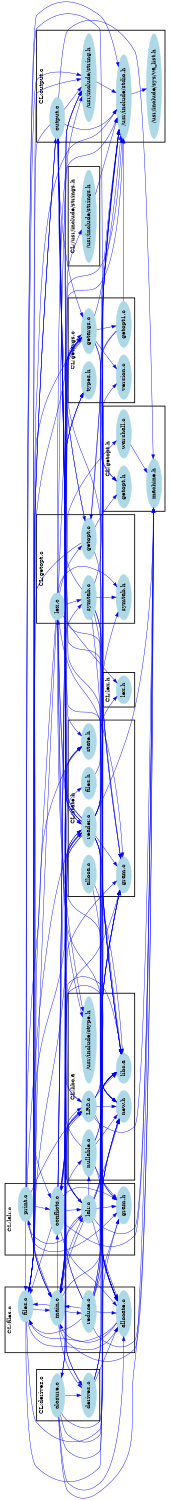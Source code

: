 digraph G {
size = "10,10";
rotate = 90;
subgraph cluster0 {
label = "CL:files.c";
color = black;
style = bold;
"files.c"[label="files.c",shape=ellipse,color=lightblue,fontcolor=black,style=filled];
"main.c"[label="main.c",shape=ellipse,color=lightblue,fontcolor=black,style=filled];
"allocate.c"[label="allocate.c",shape=ellipse,color=lightblue,fontcolor=black,style=filled];
"reduce.c"[label="reduce.c",shape=ellipse,color=lightblue,fontcolor=black,style=filled];
}
subgraph cluster1 {
label = "CL:getopt.h";
color = black;
style = bold;
"getopt.h"[label="getopt.h",shape=ellipse,color=lightblue,fontcolor=black,style=filled];
"warshall.c"[label="warshall.c",shape=ellipse,color=lightblue,fontcolor=black,style=filled];
"machine.h"[label="machine.h",shape=ellipse,color=lightblue,fontcolor=black,style=filled];
}
subgraph cluster2 {
label = "CL:derives.c";
color = black;
style = bold;
"derives.c"[label="derives.c",shape=ellipse,color=lightblue,fontcolor=black,style=filled];
"closure.c"[label="closure.c",shape=ellipse,color=lightblue,fontcolor=black,style=filled];
}
subgraph cluster3 {
label = "CL:lex.h";
color = black;
style = bold;
"lex.h"[label="lex.h",shape=ellipse,color=lightblue,fontcolor=black,style=filled];
}
subgraph cluster4 {
label = "CL:libc.a";
color = black;
style = bold;
"libc.a"[label="libc.a",shape=ellipse,color=lightblue,fontcolor=black,style=filled];
"nullable.c"[label="nullable.c",shape=ellipse,color=lightblue,fontcolor=black,style=filled];
"LR0.c"[label="LR0.c",shape=ellipse,color=lightblue,fontcolor=black,style=filled];
"new.h"[label="new.h",shape=ellipse,color=lightblue,fontcolor=black,style=filled];
"/usr/include/ctype.h"[label="/usr/include/ctype.h",shape=ellipse,color=lightblue,fontcolor=black,style=filled];
}
subgraph cluster5 {
label = "CL:lalr.c";
color = black;
style = bold;
"lalr.c"[label="lalr.c",shape=ellipse,color=lightblue,fontcolor=black,style=filled];
"gram.h"[label="gram.h",shape=ellipse,color=lightblue,fontcolor=black,style=filled];
"conflicts.c"[label="conflicts.c",shape=ellipse,color=lightblue,fontcolor=black,style=filled];
"print.c"[label="print.c",shape=ellipse,color=lightblue,fontcolor=black,style=filled];
}
subgraph cluster6 {
label = "CL:/usr/include/strings.h";
color = black;
style = bold;
"/usr/include/strings.h"[label="/usr/include/strings.h",shape=ellipse,color=lightblue,fontcolor=black,style=filled];
}
subgraph cluster7 {
label = "CL:state.h";
color = black;
style = bold;
"state.h"[label="state.h",shape=ellipse,color=lightblue,fontcolor=black,style=filled];
"reader.c"[label="reader.c",shape=ellipse,color=lightblue,fontcolor=black,style=filled];
"gram.c"[label="gram.c",shape=ellipse,color=lightblue,fontcolor=black,style=filled];
"files.h"[label="files.h",shape=ellipse,color=lightblue,fontcolor=black,style=filled];
"alloca.c"[label="alloca.c",shape=ellipse,color=lightblue,fontcolor=black,style=filled];
}
subgraph cluster8 {
label = "CL:output.c";
color = black;
style = bold;
"output.c"[label="output.c",shape=ellipse,color=lightblue,fontcolor=black,style=filled];
"/usr/include/stdio.h"[label="/usr/include/stdio.h",shape=ellipse,color=lightblue,fontcolor=black,style=filled];
"/usr/include/string.h"[label="/usr/include/string.h",shape=ellipse,color=lightblue,fontcolor=black,style=filled];
"/usr/include/sys/va_list.h"[label="/usr/include/sys/va_list.h",shape=ellipse,color=lightblue,fontcolor=black,style=filled];
}
subgraph cluster9 {
label = "CL:getargs.c";
color = black;
style = bold;
"getargs.c"[label="getargs.c",shape=ellipse,color=lightblue,fontcolor=black,style=filled];
"version.c"[label="version.c",shape=ellipse,color=lightblue,fontcolor=black,style=filled];
"getopt1.c"[label="getopt1.c",shape=ellipse,color=lightblue,fontcolor=black,style=filled];
"types.h"[label="types.h",shape=ellipse,color=lightblue,fontcolor=black,style=filled];
}
subgraph cluster10 {
label = "CL:getopt.c";
color = black;
style = bold;
"getopt.c"[label="getopt.c",shape=ellipse,color=lightblue,fontcolor=black,style=filled];
"symtab.h"[label="symtab.h",shape=ellipse,color=lightblue,fontcolor=black,style=filled];
"lex.c"[label="lex.c",shape=ellipse,color=lightblue,fontcolor=black,style=filled];
"symtab.c"[label="symtab.c",shape=ellipse,color=lightblue,fontcolor=black,style=filled];
}
"LR0.c" -> "state.h"[color=blue,font=6];
"LR0.c" -> "new.h"[color=blue,font=6];
"LR0.c" -> "machine.h"[color=blue,font=6];
"LR0.c" -> "/usr/include/stdio.h"[color=blue,font=6];
"LR0.c" -> "main.c"[color=blue,font=6];
"LR0.c" -> "gram.c"[color=blue,font=6];
"LR0.c" -> "allocate.c"[color=blue,font=6];
"LR0.c" -> "closure.c"[color=blue,font=6];
"LR0.c" -> "libc.a"[color=blue,font=6];
"/usr/include/stdio.h" -> "/usr/include/sys/va_list.h"[color=blue,font=6];
"/usr/include/strings.h" -> "/usr/include/stdio.h"[color=blue,font=6];
"/usr/include/string.h" -> "/usr/include/stdio.h"[color=blue,font=6];
"alloca.c" -> "allocate.c"[color=blue,font=6];
"alloca.c" -> "libc.a"[color=blue,font=6];
"allocate.c" -> "/usr/include/stdio.h"[color=blue,font=6];
"allocate.c" -> "files.c"[color=blue,font=6];
"allocate.c" -> "main.c"[color=blue,font=6];
"closure.c" -> "new.h"[color=blue,font=6];
"closure.c" -> "machine.h"[color=blue,font=6];
"closure.c" -> "gram.h"[color=blue,font=6];
"closure.c" -> "gram.c"[color=blue,font=6];
"closure.c" -> "libc.a"[color=blue,font=6];
"closure.c" -> "allocate.c"[color=blue,font=6];
"closure.c" -> "warshall.c"[color=blue,font=6];
"closure.c" -> "derives.c"[color=blue,font=6];
"files.h" -> "/usr/include/stdio.h"[color=blue,font=6];
"conflicts.c" -> "/usr/include/stdio.h"[color=blue,font=6];
"conflicts.c" -> "machine.h"[color=blue,font=6];
"conflicts.c" -> "state.h"[color=blue,font=6];
"conflicts.c" -> "gram.h"[color=blue,font=6];
"conflicts.c" -> "new.h"[color=blue,font=6];
"conflicts.c" -> "getargs.c"[color=blue,font=6];
"conflicts.c" -> "libc.a"[color=blue,font=6];
"conflicts.c" -> "files.c"[color=blue,font=6];
"conflicts.c" -> "lalr.c"[color=blue,font=6];
"conflicts.c" -> "gram.c"[color=blue,font=6];
"conflicts.c" -> "allocate.c"[color=blue,font=6];
"conflicts.c" -> "/usr/include/strings.h"[color=blue,font=6];
"conflicts.c" -> "LR0.c"[color=blue,font=6];
"conflicts.c" -> "reader.c"[color=blue,font=6];
"derives.c" -> "new.h"[color=blue,font=6];
"derives.c" -> "types.h"[color=blue,font=6];
"derives.c" -> "gram.c"[color=blue,font=6];
"derives.c" -> "libc.a"[color=blue,font=6];
"derives.c" -> "allocate.c"[color=blue,font=6];
"files.c" -> "/usr/include/stdio.h"[color=blue,font=6];
"files.c" -> "files.h"[color=blue,font=6];
"files.c" -> "new.h"[color=blue,font=6];
"files.c" -> "/usr/include/string.h"[color=blue,font=6];
"files.c" -> "getargs.c"[color=blue,font=6];
"files.c" -> "libc.a"[color=blue,font=6];
"files.c" -> "allocate.c"[color=blue,font=6];
"files.c" -> "main.c"[color=blue,font=6];
"getargs.c" -> "/usr/include/stdio.h"[color=blue,font=6];
"getargs.c" -> "getopt.h"[color=blue,font=6];
"getargs.c" -> "main.c"[color=blue,font=6];
"getargs.c" -> "files.c"[color=blue,font=6];
"getargs.c" -> "getopt.c"[color=blue,font=6];
"getargs.c" -> "libc.a"[color=blue,font=6];
"getargs.c" -> "version.c"[color=blue,font=6];
"getargs.c" -> "getopt1.c"[color=blue,font=6];
"getopt.c" -> "/usr/include/stdio.h"[color=blue,font=6];
"getopt.c" -> "getopt.h"[color=blue,font=6];
"getopt.c" -> "libc.a"[color=blue,font=6];
"getopt.c" -> "/usr/include/string.h"[color=blue,font=6];
"getopt.c" -> "files.c"[color=blue,font=6];
"getopt1.c" -> "getopt.h"[color=blue,font=6];
"getopt1.c" -> "/usr/include/stdio.h"[color=blue,font=6];
"getopt1.c" -> "getopt.c"[color=blue,font=6];
"lalr.c" -> "new.h"[color=blue,font=6];
"lalr.c" -> "types.h"[color=blue,font=6];
"lalr.c" -> "machine.h"[color=blue,font=6];
"lalr.c" -> "state.h"[color=blue,font=6];
"lalr.c" -> "gram.h"[color=blue,font=6];
"lalr.c" -> "libc.a"[color=blue,font=6];
"lalr.c" -> "allocate.c"[color=blue,font=6];
"lalr.c" -> "gram.c"[color=blue,font=6];
"lalr.c" -> "nullable.c"[color=blue,font=6];
"lalr.c" -> "LR0.c"[color=blue,font=6];
"lalr.c" -> "main.c"[color=blue,font=6];
"lalr.c" -> "derives.c"[color=blue,font=6];
"lex.c" -> "symtab.h"[color=blue,font=6];
"lex.c" -> "/usr/include/stdio.h"[color=blue,font=6];
"lex.c" -> "lex.h"[color=blue,font=6];
"lex.c" -> "/usr/include/ctype.h"[color=blue,font=6];
"lex.c" -> "new.h"[color=blue,font=6];
"lex.c" -> "/usr/include/string.h"[color=blue,font=6];
"lex.c" -> "main.c"[color=blue,font=6];
"lex.c" -> "files.c"[color=blue,font=6];
"lex.c" -> "reader.c"[color=blue,font=6];
"lex.c" -> "getargs.c"[color=blue,font=6];
"lex.c" -> "symtab.c"[color=blue,font=6];
"lex.c" -> "getopt.c"[color=blue,font=6];
"lex.c" -> "gram.c"[color=blue,font=6];
"lex.c" -> "allocate.c"[color=blue,font=6];
"main.c" -> "/usr/include/stdio.h"[color=blue,font=6];
"main.c" -> "machine.h"[color=blue,font=6];
"main.c" -> "getargs.c"[color=blue,font=6];
"main.c" -> "print.c"[color=blue,font=6];
"main.c" -> "files.c"[color=blue,font=6];
"main.c" -> "reader.c"[color=blue,font=6];
"main.c" -> "derives.c"[color=blue,font=6];
"main.c" -> "libc.a"[color=blue,font=6];
"main.c" -> "reduce.c"[color=blue,font=6];
"main.c" -> "LR0.c"[color=blue,font=6];
"main.c" -> "nullable.c"[color=blue,font=6];
"main.c" -> "conflicts.c"[color=blue,font=6];
"main.c" -> "output.c"[color=blue,font=6];
"main.c" -> "lalr.c"[color=blue,font=6];
"nullable.c" -> "types.h"[color=blue,font=6];
"nullable.c" -> "new.h"[color=blue,font=6];
"nullable.c" -> "gram.h"[color=blue,font=6];
"nullable.c" -> "libc.a"[color=blue,font=6];
"nullable.c" -> "gram.c"[color=blue,font=6];
"nullable.c" -> "allocate.c"[color=blue,font=6];
"output.c" -> "/usr/include/stdio.h"[color=blue,font=6];
"output.c" -> "new.h"[color=blue,font=6];
"output.c" -> "state.h"[color=blue,font=6];
"output.c" -> "gram.h"[color=blue,font=6];
"output.c" -> "machine.h"[color=blue,font=6];
"output.c" -> "gram.c"[color=blue,font=6];
"output.c" -> "lalr.c"[color=blue,font=6];
"output.c" -> "files.c"[color=blue,font=6];
"output.c" -> "LR0.c"[color=blue,font=6];
"output.c" -> "getargs.c"[color=blue,font=6];
"output.c" -> "allocate.c"[color=blue,font=6];
"output.c" -> "reader.c"[color=blue,font=6];
"output.c" -> "libc.a"[color=blue,font=6];
"output.c" -> "conflicts.c"[color=blue,font=6];
"output.c" -> "main.c"[color=blue,font=6];
"output.c" -> "/usr/include/string.h"[color=blue,font=6];
"print.c" -> "state.h"[color=blue,font=6];
"print.c" -> "/usr/include/stdio.h"[color=blue,font=6];
"print.c" -> "gram.h"[color=blue,font=6];
"print.c" -> "gram.c"[color=blue,font=6];
"print.c" -> "conflicts.c"[color=blue,font=6];
"print.c" -> "reader.c"[color=blue,font=6];
"print.c" -> "files.c"[color=blue,font=6];
"print.c" -> "lalr.c"[color=blue,font=6];
"print.c" -> "LR0.c"[color=blue,font=6];
"print.c" -> "/usr/include/string.h"[color=blue,font=6];
"reader.c" -> "lex.h"[color=blue,font=6];
"reader.c" -> "/usr/include/stdio.h"[color=blue,font=6];
"reader.c" -> "/usr/include/ctype.h"[color=blue,font=6];
"reader.c" -> "new.h"[color=blue,font=6];
"reader.c" -> "symtab.h"[color=blue,font=6];
"reader.c" -> "gram.h"[color=blue,font=6];
"reader.c" -> "machine.h"[color=blue,font=6];
"reader.c" -> "main.c"[color=blue,font=6];
"reader.c" -> "files.c"[color=blue,font=6];
"reader.c" -> "allocate.c"[color=blue,font=6];
"reader.c" -> "gram.c"[color=blue,font=6];
"reader.c" -> "lex.c"[color=blue,font=6];
"reader.c" -> "/usr/include/string.h"[color=blue,font=6];
"reader.c" -> "getargs.c"[color=blue,font=6];
"reader.c" -> "conflicts.c"[color=blue,font=6];
"reader.c" -> "symtab.c"[color=blue,font=6];
"reader.c" -> "version.c"[color=blue,font=6];
"reader.c" -> "libc.a"[color=blue,font=6];
"reader.c" -> "output.c"[color=blue,font=6];
"reduce.c" -> "/usr/include/stdio.h"[color=blue,font=6];
"reduce.c" -> "machine.h"[color=blue,font=6];
"reduce.c" -> "gram.h"[color=blue,font=6];
"reduce.c" -> "new.h"[color=blue,font=6];
"reduce.c" -> "gram.c"[color=blue,font=6];
"reduce.c" -> "allocate.c"[color=blue,font=6];
"reduce.c" -> "libc.a"[color=blue,font=6];
"reduce.c" -> "main.c"[color=blue,font=6];
"reduce.c" -> "reader.c"[color=blue,font=6];
"reduce.c" -> "files.c"[color=blue,font=6];
"reduce.c" -> "getargs.c"[color=blue,font=6];
"symtab.c" -> "new.h"[color=blue,font=6];
"symtab.c" -> "symtab.h"[color=blue,font=6];
"symtab.c" -> "/usr/include/stdio.h"[color=blue,font=6];
"symtab.c" -> "allocate.c"[color=blue,font=6];
"symtab.c" -> "gram.c"[color=blue,font=6];
"symtab.c" -> "/usr/include/string.h"[color=blue,font=6];
"symtab.c" -> "libc.a"[color=blue,font=6];
"warshall.c" -> "machine.h"[color=blue,font=6];
}